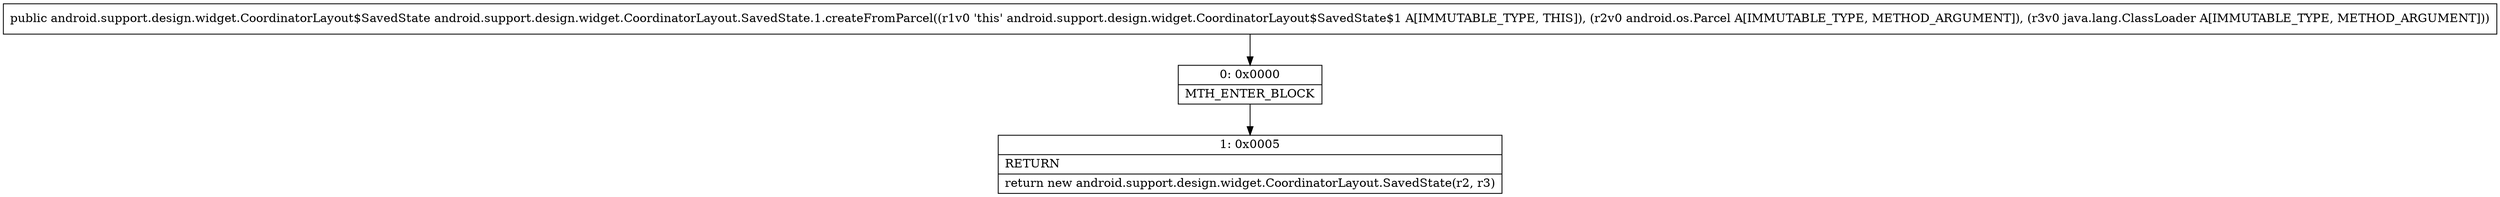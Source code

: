 digraph "CFG forandroid.support.design.widget.CoordinatorLayout.SavedState.1.createFromParcel(Landroid\/os\/Parcel;Ljava\/lang\/ClassLoader;)Landroid\/support\/design\/widget\/CoordinatorLayout$SavedState;" {
Node_0 [shape=record,label="{0\:\ 0x0000|MTH_ENTER_BLOCK\l}"];
Node_1 [shape=record,label="{1\:\ 0x0005|RETURN\l|return new android.support.design.widget.CoordinatorLayout.SavedState(r2, r3)\l}"];
MethodNode[shape=record,label="{public android.support.design.widget.CoordinatorLayout$SavedState android.support.design.widget.CoordinatorLayout.SavedState.1.createFromParcel((r1v0 'this' android.support.design.widget.CoordinatorLayout$SavedState$1 A[IMMUTABLE_TYPE, THIS]), (r2v0 android.os.Parcel A[IMMUTABLE_TYPE, METHOD_ARGUMENT]), (r3v0 java.lang.ClassLoader A[IMMUTABLE_TYPE, METHOD_ARGUMENT])) }"];
MethodNode -> Node_0;
Node_0 -> Node_1;
}

